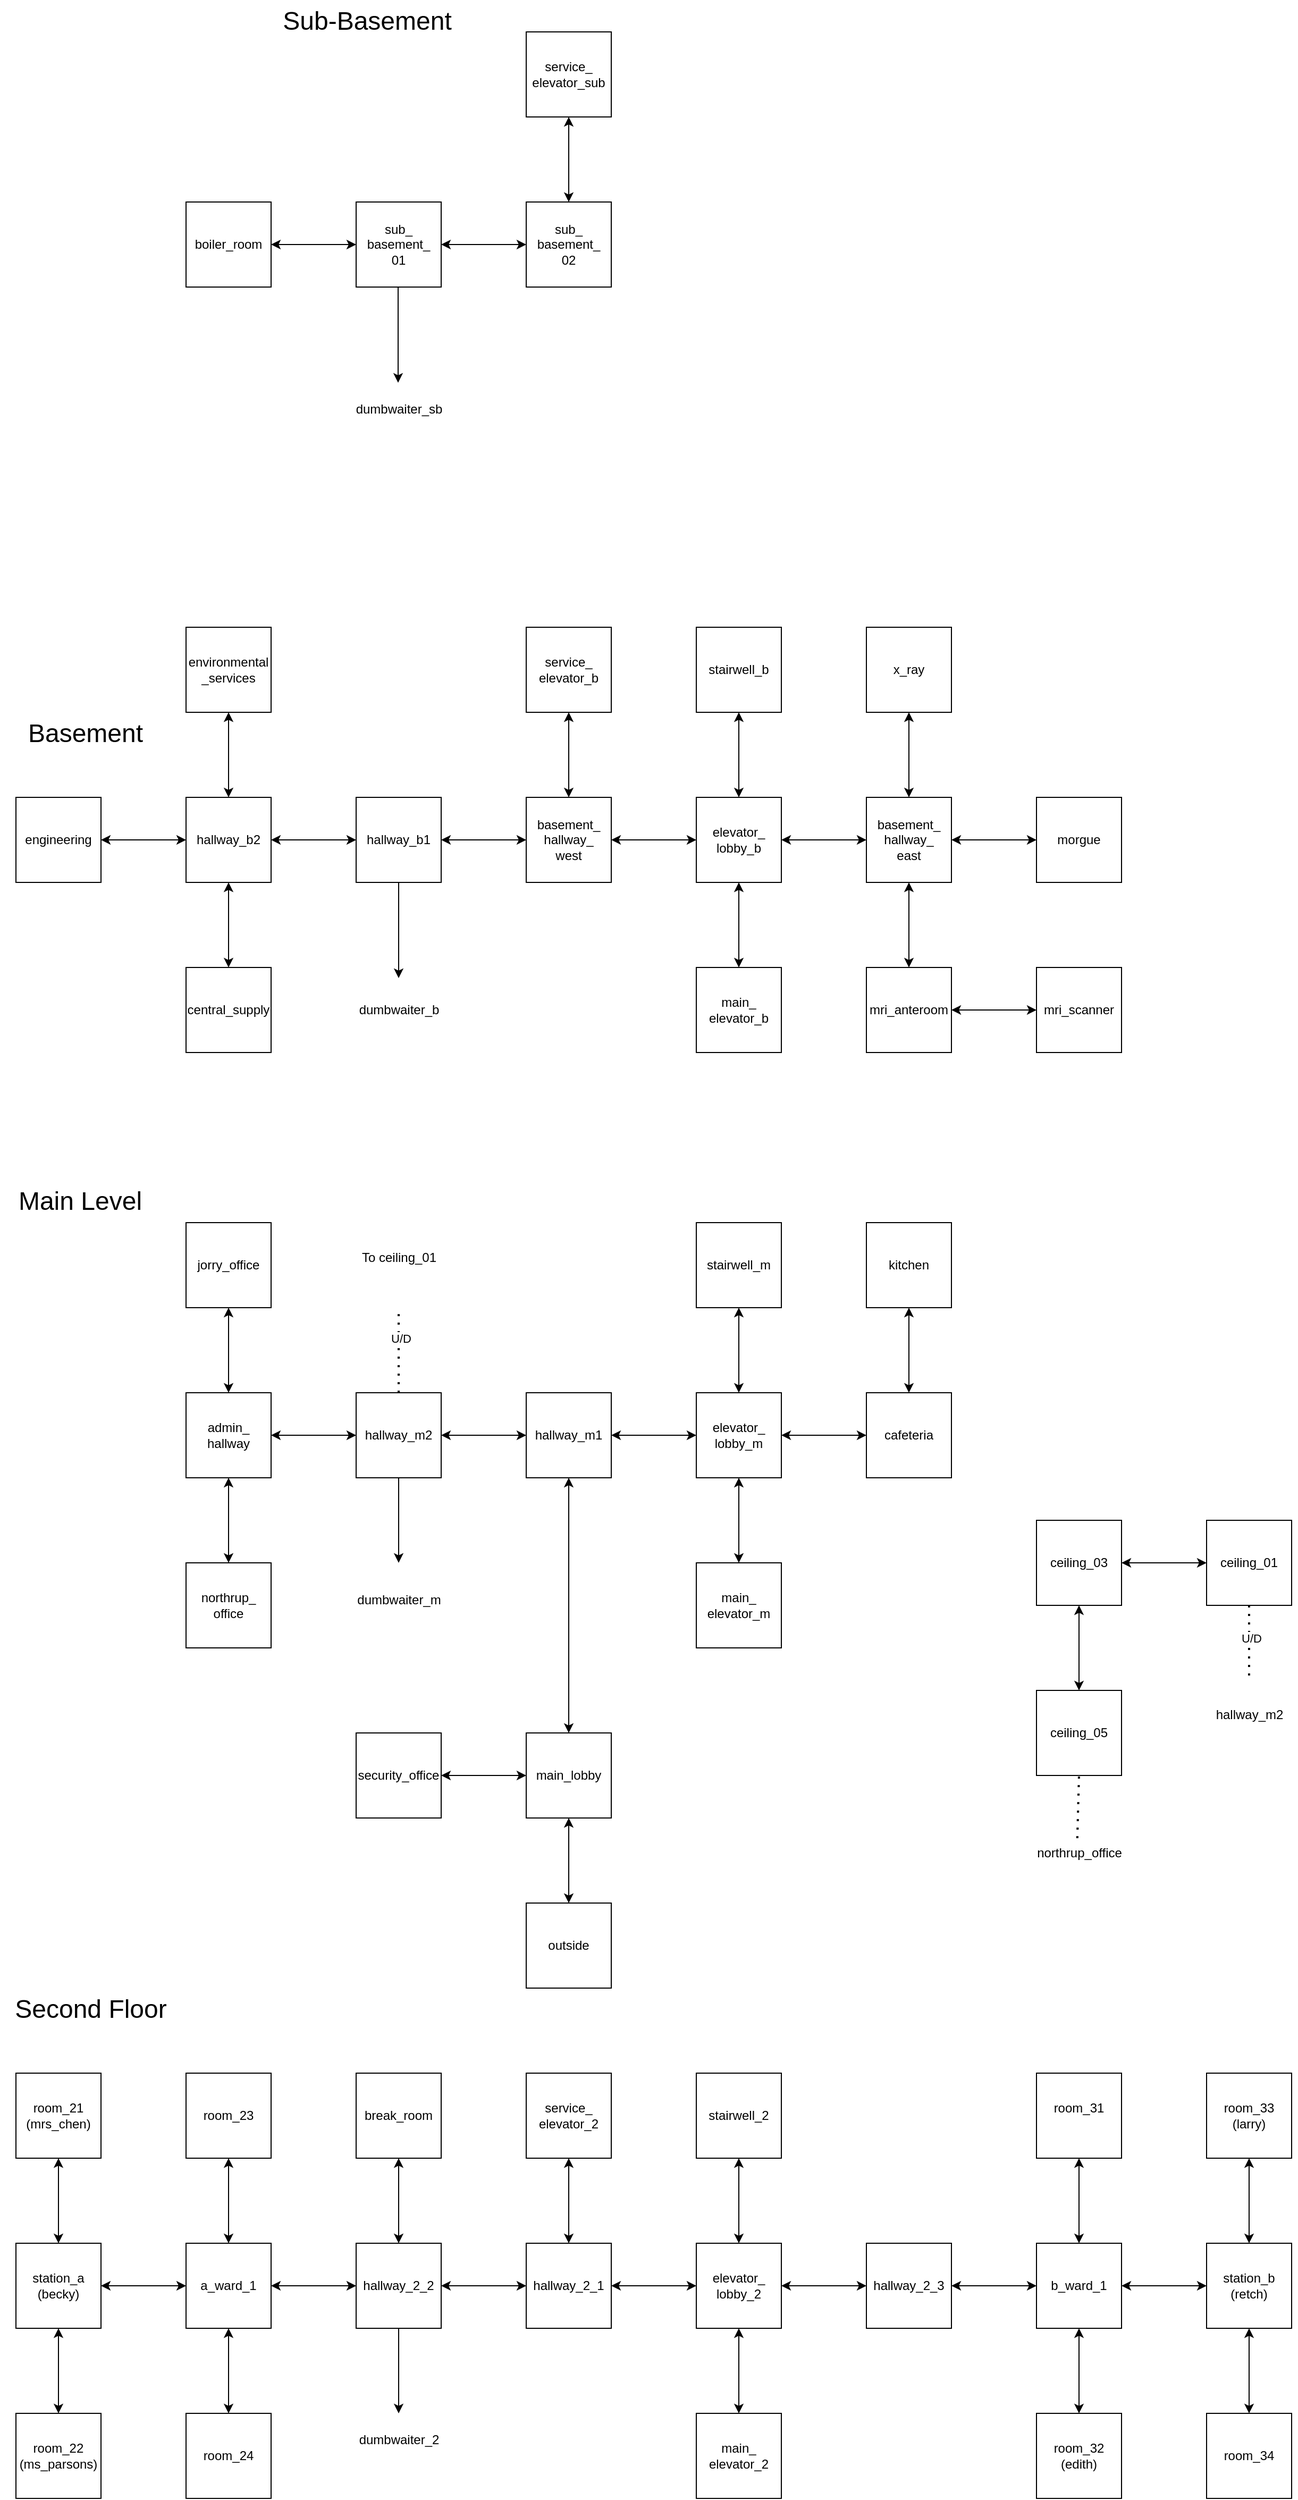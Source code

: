 <mxfile version="24.7.17">
  <diagram name="Page-1" id="ifslNYAoz_acobLtJExe">
    <mxGraphModel dx="3533" dy="3501" grid="1" gridSize="10" guides="1" tooltips="1" connect="1" arrows="1" fold="1" page="1" pageScale="1" pageWidth="1920" pageHeight="1200" math="0" shadow="0">
      <root>
        <mxCell id="0" />
        <mxCell id="1" parent="0" />
        <mxCell id="qfG-5sboeh_dWvt4FY1i-1" value="main_lobby" style="whiteSpace=wrap;html=1;aspect=fixed;" parent="1" vertex="1">
          <mxGeometry x="400" y="320" width="80" height="80" as="geometry" />
        </mxCell>
        <mxCell id="qfG-5sboeh_dWvt4FY1i-2" value="main_&lt;div&gt;elevator_m&lt;/div&gt;" style="whiteSpace=wrap;html=1;aspect=fixed;" parent="1" vertex="1">
          <mxGeometry x="560" y="160" width="80" height="80" as="geometry" />
        </mxCell>
        <mxCell id="qfG-5sboeh_dWvt4FY1i-8" value="security_office" style="whiteSpace=wrap;html=1;aspect=fixed;" parent="1" vertex="1">
          <mxGeometry x="240" y="320" width="80" height="80" as="geometry" />
        </mxCell>
        <mxCell id="qfG-5sboeh_dWvt4FY1i-12" value="elevator_&lt;div&gt;lobby_m&lt;/div&gt;" style="whiteSpace=wrap;html=1;aspect=fixed;" parent="1" vertex="1">
          <mxGeometry x="560" width="80" height="80" as="geometry" />
        </mxCell>
        <mxCell id="qfG-5sboeh_dWvt4FY1i-13" value="" style="endArrow=classic;startArrow=classic;html=1;rounded=0;exitX=0.5;exitY=0;exitDx=0;exitDy=0;entryX=0.5;entryY=1;entryDx=0;entryDy=0;" parent="1" source="qfG-5sboeh_dWvt4FY1i-2" target="qfG-5sboeh_dWvt4FY1i-12" edge="1">
          <mxGeometry width="50" height="50" relative="1" as="geometry">
            <mxPoint x="710" y="130" as="sourcePoint" />
            <mxPoint x="760" y="80" as="targetPoint" />
          </mxGeometry>
        </mxCell>
        <mxCell id="qfG-5sboeh_dWvt4FY1i-14" value="" style="endArrow=classic;startArrow=classic;html=1;rounded=0;entryX=0;entryY=0.5;entryDx=0;entryDy=0;exitX=1;exitY=0.5;exitDx=0;exitDy=0;" parent="1" target="qfG-5sboeh_dWvt4FY1i-12" edge="1">
          <mxGeometry width="50" height="50" relative="1" as="geometry">
            <mxPoint x="480" y="40" as="sourcePoint" />
            <mxPoint x="530" y="100" as="targetPoint" />
          </mxGeometry>
        </mxCell>
        <mxCell id="qfG-5sboeh_dWvt4FY1i-15" value="hallway_m1" style="whiteSpace=wrap;html=1;aspect=fixed;" parent="1" vertex="1">
          <mxGeometry x="400" width="80" height="80" as="geometry" />
        </mxCell>
        <mxCell id="qfG-5sboeh_dWvt4FY1i-16" value="admin_&lt;div&gt;hallway&lt;/div&gt;" style="whiteSpace=wrap;html=1;aspect=fixed;" parent="1" vertex="1">
          <mxGeometry x="80" width="80" height="80" as="geometry" />
        </mxCell>
        <mxCell id="qfG-5sboeh_dWvt4FY1i-17" value="cafeteria" style="whiteSpace=wrap;html=1;aspect=fixed;" parent="1" vertex="1">
          <mxGeometry x="720" width="80" height="80" as="geometry" />
        </mxCell>
        <mxCell id="qfG-5sboeh_dWvt4FY1i-18" value="kitchen" style="whiteSpace=wrap;html=1;aspect=fixed;" parent="1" vertex="1">
          <mxGeometry x="720" y="-160" width="80" height="80" as="geometry" />
        </mxCell>
        <mxCell id="qfG-5sboeh_dWvt4FY1i-21" value="" style="endArrow=classic;startArrow=classic;html=1;rounded=0;exitX=1;exitY=0.5;exitDx=0;exitDy=0;entryX=0;entryY=0.5;entryDx=0;entryDy=0;" parent="1" source="qfG-5sboeh_dWvt4FY1i-12" target="qfG-5sboeh_dWvt4FY1i-17" edge="1">
          <mxGeometry width="50" height="50" relative="1" as="geometry">
            <mxPoint x="670" y="-40" as="sourcePoint" />
            <mxPoint x="720" y="-90" as="targetPoint" />
          </mxGeometry>
        </mxCell>
        <mxCell id="qfG-5sboeh_dWvt4FY1i-24" value="northrup_&lt;div&gt;office&lt;/div&gt;" style="whiteSpace=wrap;html=1;aspect=fixed;" parent="1" vertex="1">
          <mxGeometry x="80" y="160" width="80" height="80" as="geometry" />
        </mxCell>
        <mxCell id="qfG-5sboeh_dWvt4FY1i-27" value="jorry_office" style="whiteSpace=wrap;html=1;aspect=fixed;" parent="1" vertex="1">
          <mxGeometry x="80" y="-160" width="80" height="80" as="geometry" />
        </mxCell>
        <mxCell id="qfG-5sboeh_dWvt4FY1i-28" value="" style="endArrow=classic;startArrow=classic;html=1;rounded=0;entryX=0.5;entryY=1;entryDx=0;entryDy=0;exitX=0.5;exitY=0;exitDx=0;exitDy=0;" parent="1" source="qfG-5sboeh_dWvt4FY1i-16" target="qfG-5sboeh_dWvt4FY1i-27" edge="1">
          <mxGeometry width="50" height="50" relative="1" as="geometry">
            <mxPoint x="30" as="sourcePoint" />
            <mxPoint x="80" y="-50" as="targetPoint" />
          </mxGeometry>
        </mxCell>
        <mxCell id="qfG-5sboeh_dWvt4FY1i-29" value="stairwell_m" style="whiteSpace=wrap;html=1;aspect=fixed;" parent="1" vertex="1">
          <mxGeometry x="560" y="-160" width="80" height="80" as="geometry" />
        </mxCell>
        <mxCell id="qfG-5sboeh_dWvt4FY1i-30" value="" style="endArrow=classic;startArrow=classic;html=1;rounded=0;exitX=0.5;exitY=0;exitDx=0;exitDy=0;entryX=0.5;entryY=1;entryDx=0;entryDy=0;" parent="1" source="qfG-5sboeh_dWvt4FY1i-12" target="qfG-5sboeh_dWvt4FY1i-29" edge="1">
          <mxGeometry width="50" height="50" relative="1" as="geometry">
            <mxPoint x="650" y="-40" as="sourcePoint" />
            <mxPoint x="700" y="-90" as="targetPoint" />
          </mxGeometry>
        </mxCell>
        <mxCell id="qfG-5sboeh_dWvt4FY1i-31" value="&lt;font style=&quot;font-size: 24px;&quot;&gt;Main Level&lt;/font&gt;" style="text;html=1;align=center;verticalAlign=middle;resizable=0;points=[];autosize=1;strokeColor=none;fillColor=none;" parent="1" vertex="1">
          <mxGeometry x="-90" y="-200" width="140" height="40" as="geometry" />
        </mxCell>
        <mxCell id="tPwMybB11Bxk-xAltd_m-1" value="main_&lt;div&gt;elevator_b&lt;/div&gt;" style="whiteSpace=wrap;html=1;aspect=fixed;" parent="1" vertex="1">
          <mxGeometry x="560" y="-400" width="80" height="80" as="geometry" />
        </mxCell>
        <mxCell id="tPwMybB11Bxk-xAltd_m-2" value="elevator_&lt;div&gt;lobby_b&lt;/div&gt;" style="whiteSpace=wrap;html=1;aspect=fixed;" parent="1" vertex="1">
          <mxGeometry x="560" y="-560" width="80" height="80" as="geometry" />
        </mxCell>
        <mxCell id="tPwMybB11Bxk-xAltd_m-3" value="" style="endArrow=classic;startArrow=classic;html=1;rounded=0;exitX=0.5;exitY=0;exitDx=0;exitDy=0;entryX=0.5;entryY=1;entryDx=0;entryDy=0;" parent="1" source="tPwMybB11Bxk-xAltd_m-1" target="tPwMybB11Bxk-xAltd_m-2" edge="1">
          <mxGeometry width="50" height="50" relative="1" as="geometry">
            <mxPoint x="720" y="-390" as="sourcePoint" />
            <mxPoint x="770" y="-440" as="targetPoint" />
          </mxGeometry>
        </mxCell>
        <mxCell id="tPwMybB11Bxk-xAltd_m-4" value="basement_&lt;div&gt;hallway_&lt;/div&gt;&lt;div&gt;east&lt;/div&gt;" style="whiteSpace=wrap;html=1;aspect=fixed;" parent="1" vertex="1">
          <mxGeometry x="720" y="-560" width="80" height="80" as="geometry" />
        </mxCell>
        <mxCell id="tPwMybB11Bxk-xAltd_m-5" value="basement_&lt;div&gt;hallway_&lt;/div&gt;&lt;div&gt;west&lt;/div&gt;" style="whiteSpace=wrap;html=1;aspect=fixed;" parent="1" vertex="1">
          <mxGeometry x="400" y="-560" width="80" height="80" as="geometry" />
        </mxCell>
        <mxCell id="tPwMybB11Bxk-xAltd_m-6" value="service_&lt;div&gt;elevator_b&lt;/div&gt;" style="whiteSpace=wrap;html=1;aspect=fixed;" parent="1" vertex="1">
          <mxGeometry x="400" y="-720" width="80" height="80" as="geometry" />
        </mxCell>
        <mxCell id="tPwMybB11Bxk-xAltd_m-7" value="" style="endArrow=classic;startArrow=classic;html=1;rounded=0;exitX=1;exitY=0.5;exitDx=0;exitDy=0;entryX=0;entryY=0.5;entryDx=0;entryDy=0;" parent="1" source="tPwMybB11Bxk-xAltd_m-2" target="tPwMybB11Bxk-xAltd_m-4" edge="1">
          <mxGeometry width="50" height="50" relative="1" as="geometry">
            <mxPoint x="720" y="-590" as="sourcePoint" />
            <mxPoint x="770" y="-640" as="targetPoint" />
          </mxGeometry>
        </mxCell>
        <mxCell id="tPwMybB11Bxk-xAltd_m-8" value="" style="endArrow=classic;startArrow=classic;html=1;rounded=0;entryX=0;entryY=0.5;entryDx=0;entryDy=0;exitX=1;exitY=0.5;exitDx=0;exitDy=0;" parent="1" source="tPwMybB11Bxk-xAltd_m-5" target="tPwMybB11Bxk-xAltd_m-2" edge="1">
          <mxGeometry width="50" height="50" relative="1" as="geometry">
            <mxPoint x="470" y="-410" as="sourcePoint" />
            <mxPoint x="520" y="-460" as="targetPoint" />
          </mxGeometry>
        </mxCell>
        <mxCell id="tPwMybB11Bxk-xAltd_m-9" value="" style="endArrow=classic;startArrow=classic;html=1;rounded=0;entryX=0.5;entryY=1;entryDx=0;entryDy=0;exitX=0.5;exitY=0;exitDx=0;exitDy=0;" parent="1" source="tPwMybB11Bxk-xAltd_m-5" target="tPwMybB11Bxk-xAltd_m-6" edge="1">
          <mxGeometry width="50" height="50" relative="1" as="geometry">
            <mxPoint x="350" y="-550" as="sourcePoint" />
            <mxPoint x="400" y="-600" as="targetPoint" />
          </mxGeometry>
        </mxCell>
        <mxCell id="tPwMybB11Bxk-xAltd_m-12" value="hallway_b2" style="whiteSpace=wrap;html=1;aspect=fixed;" parent="1" vertex="1">
          <mxGeometry x="80" y="-560" width="80" height="80" as="geometry" />
        </mxCell>
        <mxCell id="tPwMybB11Bxk-xAltd_m-15" value="engineering" style="whiteSpace=wrap;html=1;aspect=fixed;" parent="1" vertex="1">
          <mxGeometry x="-80" y="-560" width="80" height="80" as="geometry" />
        </mxCell>
        <mxCell id="tPwMybB11Bxk-xAltd_m-17" value="stairwell_b" style="whiteSpace=wrap;html=1;aspect=fixed;" parent="1" vertex="1">
          <mxGeometry x="560" y="-720" width="80" height="80" as="geometry" />
        </mxCell>
        <mxCell id="tPwMybB11Bxk-xAltd_m-18" value="" style="endArrow=classic;startArrow=classic;html=1;rounded=0;exitX=0.5;exitY=0;exitDx=0;exitDy=0;entryX=0.5;entryY=1;entryDx=0;entryDy=0;" parent="1" source="tPwMybB11Bxk-xAltd_m-2" target="tPwMybB11Bxk-xAltd_m-17" edge="1">
          <mxGeometry width="50" height="50" relative="1" as="geometry">
            <mxPoint x="680" y="-590" as="sourcePoint" />
            <mxPoint x="730" y="-640" as="targetPoint" />
          </mxGeometry>
        </mxCell>
        <mxCell id="tPwMybB11Bxk-xAltd_m-19" value="hallway_m2" style="whiteSpace=wrap;html=1;aspect=fixed;" parent="1" vertex="1">
          <mxGeometry x="240" width="80" height="80" as="geometry" />
        </mxCell>
        <mxCell id="tPwMybB11Bxk-xAltd_m-20" value="" style="endArrow=classic;startArrow=classic;html=1;rounded=0;exitX=1;exitY=0.5;exitDx=0;exitDy=0;entryX=0;entryY=0.5;entryDx=0;entryDy=0;" parent="1" source="qfG-5sboeh_dWvt4FY1i-16" target="tPwMybB11Bxk-xAltd_m-19" edge="1">
          <mxGeometry width="50" height="50" relative="1" as="geometry">
            <mxPoint x="220" y="-110" as="sourcePoint" />
            <mxPoint x="270" y="-160" as="targetPoint" />
          </mxGeometry>
        </mxCell>
        <mxCell id="tPwMybB11Bxk-xAltd_m-21" value="" style="endArrow=classic;startArrow=classic;html=1;rounded=0;exitX=1;exitY=0.5;exitDx=0;exitDy=0;entryX=0;entryY=0.5;entryDx=0;entryDy=0;" parent="1" source="tPwMybB11Bxk-xAltd_m-19" target="qfG-5sboeh_dWvt4FY1i-15" edge="1">
          <mxGeometry width="50" height="50" relative="1" as="geometry">
            <mxPoint x="330" y="-230" as="sourcePoint" />
            <mxPoint x="380" y="-280" as="targetPoint" />
          </mxGeometry>
        </mxCell>
        <mxCell id="tPwMybB11Bxk-xAltd_m-23" value="hallway_b1" style="whiteSpace=wrap;html=1;aspect=fixed;" parent="1" vertex="1">
          <mxGeometry x="240" y="-560" width="80" height="80" as="geometry" />
        </mxCell>
        <mxCell id="tPwMybB11Bxk-xAltd_m-24" value="" style="endArrow=classic;startArrow=classic;html=1;rounded=0;entryX=0;entryY=0.5;entryDx=0;entryDy=0;exitX=1;exitY=0.5;exitDx=0;exitDy=0;" parent="1" source="tPwMybB11Bxk-xAltd_m-23" target="tPwMybB11Bxk-xAltd_m-5" edge="1">
          <mxGeometry width="50" height="50" relative="1" as="geometry">
            <mxPoint x="320" y="-380" as="sourcePoint" />
            <mxPoint x="370" y="-430" as="targetPoint" />
          </mxGeometry>
        </mxCell>
        <mxCell id="tPwMybB11Bxk-xAltd_m-25" value="" style="endArrow=classic;startArrow=classic;html=1;rounded=0;exitX=1;exitY=0.5;exitDx=0;exitDy=0;entryX=0;entryY=0.5;entryDx=0;entryDy=0;" parent="1" source="tPwMybB11Bxk-xAltd_m-12" target="tPwMybB11Bxk-xAltd_m-23" edge="1">
          <mxGeometry width="50" height="50" relative="1" as="geometry">
            <mxPoint x="210" y="-600" as="sourcePoint" />
            <mxPoint x="260" y="-650" as="targetPoint" />
          </mxGeometry>
        </mxCell>
        <mxCell id="tPwMybB11Bxk-xAltd_m-27" value="dumbwaiter_m" style="text;html=1;align=center;verticalAlign=middle;resizable=0;points=[];autosize=1;strokeColor=none;fillColor=none;" parent="1" vertex="1">
          <mxGeometry x="225" y="180" width="110" height="30" as="geometry" />
        </mxCell>
        <mxCell id="tPwMybB11Bxk-xAltd_m-29" value="dumbwaiter_b" style="text;html=1;align=center;verticalAlign=middle;resizable=0;points=[];autosize=1;strokeColor=none;fillColor=none;" parent="1" vertex="1">
          <mxGeometry x="225" y="-375" width="110" height="30" as="geometry" />
        </mxCell>
        <mxCell id="tPwMybB11Bxk-xAltd_m-30" value="morgue" style="whiteSpace=wrap;html=1;aspect=fixed;" parent="1" vertex="1">
          <mxGeometry x="880" y="-560" width="80" height="80" as="geometry" />
        </mxCell>
        <mxCell id="tPwMybB11Bxk-xAltd_m-31" value="" style="endArrow=classic;startArrow=classic;html=1;rounded=0;exitX=1;exitY=0.5;exitDx=0;exitDy=0;entryX=0;entryY=0.5;entryDx=0;entryDy=0;" parent="1" source="tPwMybB11Bxk-xAltd_m-4" target="tPwMybB11Bxk-xAltd_m-30" edge="1">
          <mxGeometry width="50" height="50" relative="1" as="geometry">
            <mxPoint x="890" y="-660" as="sourcePoint" />
            <mxPoint x="870" y="-520" as="targetPoint" />
          </mxGeometry>
        </mxCell>
        <mxCell id="tPwMybB11Bxk-xAltd_m-32" value="&lt;font style=&quot;font-size: 24px;&quot;&gt;Basement&lt;/font&gt;" style="text;html=1;align=center;verticalAlign=middle;resizable=0;points=[];autosize=1;strokeColor=none;fillColor=none;" parent="1" vertex="1">
          <mxGeometry x="-80" y="-640" width="130" height="40" as="geometry" />
        </mxCell>
        <mxCell id="tPwMybB11Bxk-xAltd_m-33" value="main_&lt;div&gt;elevator_2&lt;/div&gt;" style="whiteSpace=wrap;html=1;aspect=fixed;" parent="1" vertex="1">
          <mxGeometry x="560" y="960" width="80" height="80" as="geometry" />
        </mxCell>
        <mxCell id="tPwMybB11Bxk-xAltd_m-34" value="elevator_&lt;div&gt;lobby_2&lt;/div&gt;" style="whiteSpace=wrap;html=1;aspect=fixed;" parent="1" vertex="1">
          <mxGeometry x="560" y="800" width="80" height="80" as="geometry" />
        </mxCell>
        <mxCell id="tPwMybB11Bxk-xAltd_m-35" value="" style="endArrow=classic;startArrow=classic;html=1;rounded=0;exitX=0.5;exitY=0;exitDx=0;exitDy=0;entryX=0.5;entryY=1;entryDx=0;entryDy=0;" parent="1" source="tPwMybB11Bxk-xAltd_m-33" target="tPwMybB11Bxk-xAltd_m-34" edge="1">
          <mxGeometry width="50" height="50" relative="1" as="geometry">
            <mxPoint x="720" y="970" as="sourcePoint" />
            <mxPoint x="770" y="920" as="targetPoint" />
          </mxGeometry>
        </mxCell>
        <mxCell id="tPwMybB11Bxk-xAltd_m-36" value="stairwell_2" style="whiteSpace=wrap;html=1;aspect=fixed;" parent="1" vertex="1">
          <mxGeometry x="560" y="640" width="80" height="80" as="geometry" />
        </mxCell>
        <mxCell id="tPwMybB11Bxk-xAltd_m-37" value="" style="endArrow=classic;startArrow=classic;html=1;rounded=0;exitX=0.5;exitY=0;exitDx=0;exitDy=0;entryX=0.5;entryY=1;entryDx=0;entryDy=0;" parent="1" source="tPwMybB11Bxk-xAltd_m-34" target="tPwMybB11Bxk-xAltd_m-36" edge="1">
          <mxGeometry width="50" height="50" relative="1" as="geometry">
            <mxPoint x="680" y="770" as="sourcePoint" />
            <mxPoint x="730" y="720" as="targetPoint" />
          </mxGeometry>
        </mxCell>
        <mxCell id="tPwMybB11Bxk-xAltd_m-38" value="hallway_2_1" style="whiteSpace=wrap;html=1;aspect=fixed;" parent="1" vertex="1">
          <mxGeometry x="400" y="800" width="80" height="80" as="geometry" />
        </mxCell>
        <mxCell id="tPwMybB11Bxk-xAltd_m-39" value="service_&lt;div&gt;elevator_2&lt;/div&gt;" style="whiteSpace=wrap;html=1;aspect=fixed;" parent="1" vertex="1">
          <mxGeometry x="400" y="640" width="80" height="80" as="geometry" />
        </mxCell>
        <mxCell id="tPwMybB11Bxk-xAltd_m-40" value="" style="endArrow=classic;startArrow=classic;html=1;rounded=0;entryX=0;entryY=0.5;entryDx=0;entryDy=0;exitX=1;exitY=0.5;exitDx=0;exitDy=0;" parent="1" source="tPwMybB11Bxk-xAltd_m-38" target="tPwMybB11Bxk-xAltd_m-34" edge="1">
          <mxGeometry width="50" height="50" relative="1" as="geometry">
            <mxPoint x="450" y="970" as="sourcePoint" />
            <mxPoint x="500" y="920" as="targetPoint" />
          </mxGeometry>
        </mxCell>
        <mxCell id="tPwMybB11Bxk-xAltd_m-41" value="" style="endArrow=classic;startArrow=classic;html=1;rounded=0;entryX=0.5;entryY=1;entryDx=0;entryDy=0;exitX=0.5;exitY=0;exitDx=0;exitDy=0;" parent="1" source="tPwMybB11Bxk-xAltd_m-38" target="tPwMybB11Bxk-xAltd_m-39" edge="1">
          <mxGeometry width="50" height="50" relative="1" as="geometry">
            <mxPoint x="310" y="830" as="sourcePoint" />
            <mxPoint x="360" y="780" as="targetPoint" />
          </mxGeometry>
        </mxCell>
        <mxCell id="tPwMybB11Bxk-xAltd_m-42" value="hallway_2_2" style="whiteSpace=wrap;html=1;aspect=fixed;" parent="1" vertex="1">
          <mxGeometry x="240" y="800" width="80" height="80" as="geometry" />
        </mxCell>
        <mxCell id="tPwMybB11Bxk-xAltd_m-43" value="" style="endArrow=classic;startArrow=classic;html=1;rounded=0;exitX=1;exitY=0.5;exitDx=0;exitDy=0;entryX=0;entryY=0.5;entryDx=0;entryDy=0;" parent="1" source="tPwMybB11Bxk-xAltd_m-42" target="tPwMybB11Bxk-xAltd_m-38" edge="1">
          <mxGeometry width="50" height="50" relative="1" as="geometry">
            <mxPoint x="290" y="690" as="sourcePoint" />
            <mxPoint x="340" y="640" as="targetPoint" />
          </mxGeometry>
        </mxCell>
        <mxCell id="tPwMybB11Bxk-xAltd_m-44" value="dumbwaiter_2" style="text;html=1;align=center;verticalAlign=middle;resizable=0;points=[];autosize=1;strokeColor=none;fillColor=none;" parent="1" vertex="1">
          <mxGeometry x="225" y="970" width="110" height="30" as="geometry" />
        </mxCell>
        <mxCell id="tPwMybB11Bxk-xAltd_m-47" value="&lt;font style=&quot;font-size: 24px;&quot;&gt;Second Floor&lt;/font&gt;" style="text;html=1;align=center;verticalAlign=middle;resizable=0;points=[];autosize=1;strokeColor=none;fillColor=none;" parent="1" vertex="1">
          <mxGeometry x="-95" y="560" width="170" height="40" as="geometry" />
        </mxCell>
        <mxCell id="asU1JeA8CYxMuC0H8y0G-1" value="" style="endArrow=classic;html=1;rounded=0;exitX=0.5;exitY=1;exitDx=0;exitDy=0;" parent="1" source="tPwMybB11Bxk-xAltd_m-23" edge="1">
          <mxGeometry width="50" height="50" relative="1" as="geometry">
            <mxPoint x="300" y="-400" as="sourcePoint" />
            <mxPoint x="280" y="-390" as="targetPoint" />
          </mxGeometry>
        </mxCell>
        <mxCell id="asU1JeA8CYxMuC0H8y0G-2" value="" style="endArrow=classic;html=1;rounded=0;exitX=0.5;exitY=1;exitDx=0;exitDy=0;" parent="1" source="tPwMybB11Bxk-xAltd_m-19" edge="1">
          <mxGeometry width="50" height="50" relative="1" as="geometry">
            <mxPoint x="290" y="140" as="sourcePoint" />
            <mxPoint x="280" y="160" as="targetPoint" />
          </mxGeometry>
        </mxCell>
        <mxCell id="asU1JeA8CYxMuC0H8y0G-3" value="" style="endArrow=classic;html=1;rounded=0;exitX=0.5;exitY=1;exitDx=0;exitDy=0;" parent="1" source="tPwMybB11Bxk-xAltd_m-42" edge="1">
          <mxGeometry width="50" height="50" relative="1" as="geometry">
            <mxPoint x="330" y="950" as="sourcePoint" />
            <mxPoint x="280" y="960" as="targetPoint" />
          </mxGeometry>
        </mxCell>
        <mxCell id="asU1JeA8CYxMuC0H8y0G-6" value="sub_&lt;div&gt;basement_&lt;/div&gt;&lt;div&gt;01&lt;/div&gt;" style="whiteSpace=wrap;html=1;aspect=fixed;" parent="1" vertex="1">
          <mxGeometry x="240" y="-1120" width="80" height="80" as="geometry" />
        </mxCell>
        <mxCell id="asU1JeA8CYxMuC0H8y0G-11" value="central_supply" style="whiteSpace=wrap;html=1;aspect=fixed;" parent="1" vertex="1">
          <mxGeometry x="80" y="-400" width="80" height="80" as="geometry" />
        </mxCell>
        <mxCell id="asU1JeA8CYxMuC0H8y0G-12" value="sub_&lt;div&gt;basement_&lt;/div&gt;&lt;div&gt;02&lt;/div&gt;" style="whiteSpace=wrap;html=1;aspect=fixed;" parent="1" vertex="1">
          <mxGeometry x="400" y="-1120" width="80" height="80" as="geometry" />
        </mxCell>
        <mxCell id="asU1JeA8CYxMuC0H8y0G-14" value="service_&lt;div&gt;elevator_sub&lt;/div&gt;" style="whiteSpace=wrap;html=1;aspect=fixed;" parent="1" vertex="1">
          <mxGeometry x="400" y="-1280" width="80" height="80" as="geometry" />
        </mxCell>
        <mxCell id="asU1JeA8CYxMuC0H8y0G-15" value="" style="endArrow=classic;startArrow=classic;html=1;rounded=0;exitX=0.5;exitY=0;exitDx=0;exitDy=0;entryX=0.5;entryY=1;entryDx=0;entryDy=0;" parent="1" source="asU1JeA8CYxMuC0H8y0G-12" target="asU1JeA8CYxMuC0H8y0G-14" edge="1">
          <mxGeometry width="50" height="50" relative="1" as="geometry">
            <mxPoint x="490" y="-1140" as="sourcePoint" />
            <mxPoint x="540" y="-1190" as="targetPoint" />
          </mxGeometry>
        </mxCell>
        <mxCell id="asU1JeA8CYxMuC0H8y0G-20" value="&lt;font style=&quot;font-size: 24px;&quot;&gt;Sub-Basement&lt;/font&gt;" style="text;html=1;align=center;verticalAlign=middle;resizable=0;points=[];autosize=1;strokeColor=none;fillColor=none;" parent="1" vertex="1">
          <mxGeometry x="160" y="-1310" width="180" height="40" as="geometry" />
        </mxCell>
        <mxCell id="mr-Dp4IAB0k9WiGIZRGf-1" value="" style="endArrow=classic;startArrow=classic;html=1;rounded=0;exitX=1;exitY=0.5;exitDx=0;exitDy=0;entryX=0;entryY=0.5;entryDx=0;entryDy=0;" parent="1" source="tPwMybB11Bxk-xAltd_m-15" target="tPwMybB11Bxk-xAltd_m-12" edge="1">
          <mxGeometry width="50" height="50" relative="1" as="geometry">
            <mxPoint x="130" y="-670" as="sourcePoint" />
            <mxPoint x="180" y="-720" as="targetPoint" />
          </mxGeometry>
        </mxCell>
        <mxCell id="oefkJ1ysLZ4ZXrgewn-d-1" value="environmental&lt;div&gt;_services&lt;/div&gt;" style="whiteSpace=wrap;html=1;aspect=fixed;" parent="1" vertex="1">
          <mxGeometry x="80" y="-720" width="80" height="80" as="geometry" />
        </mxCell>
        <mxCell id="oefkJ1ysLZ4ZXrgewn-d-2" value="" style="endArrow=classic;startArrow=classic;html=1;rounded=0;exitX=0.5;exitY=0;exitDx=0;exitDy=0;entryX=0.5;entryY=1;entryDx=0;entryDy=0;" parent="1" source="tPwMybB11Bxk-xAltd_m-12" target="oefkJ1ysLZ4ZXrgewn-d-1" edge="1">
          <mxGeometry width="50" height="50" relative="1" as="geometry">
            <mxPoint x="210" y="-590" as="sourcePoint" />
            <mxPoint x="260" y="-640" as="targetPoint" />
          </mxGeometry>
        </mxCell>
        <mxCell id="Ro30wuysqxpOcJ6ZnLPi-1" value="hallway_2_3" style="whiteSpace=wrap;html=1;aspect=fixed;" parent="1" vertex="1">
          <mxGeometry x="720" y="800" width="80" height="80" as="geometry" />
        </mxCell>
        <mxCell id="Ro30wuysqxpOcJ6ZnLPi-2" value="" style="endArrow=classic;startArrow=classic;html=1;rounded=0;exitX=1;exitY=0.5;exitDx=0;exitDy=0;entryX=0;entryY=0.5;entryDx=0;entryDy=0;" parent="1" source="tPwMybB11Bxk-xAltd_m-34" target="Ro30wuysqxpOcJ6ZnLPi-1" edge="1">
          <mxGeometry width="50" height="50" relative="1" as="geometry">
            <mxPoint x="700" y="740" as="sourcePoint" />
            <mxPoint x="750" y="690" as="targetPoint" />
          </mxGeometry>
        </mxCell>
        <mxCell id="Ro30wuysqxpOcJ6ZnLPi-5" value="x_ray" style="whiteSpace=wrap;html=1;aspect=fixed;" parent="1" vertex="1">
          <mxGeometry x="720" y="-720" width="80" height="80" as="geometry" />
        </mxCell>
        <mxCell id="Ro30wuysqxpOcJ6ZnLPi-7" value="mri_anteroom" style="whiteSpace=wrap;html=1;aspect=fixed;" parent="1" vertex="1">
          <mxGeometry x="720" y="-400" width="80" height="80" as="geometry" />
        </mxCell>
        <mxCell id="Ro30wuysqxpOcJ6ZnLPi-8" value="mri_scanner" style="whiteSpace=wrap;html=1;aspect=fixed;" parent="1" vertex="1">
          <mxGeometry x="880" y="-400" width="80" height="80" as="geometry" />
        </mxCell>
        <mxCell id="Wa4HmB7pNGT4p0sFPQ5S-1" value="a_ward_1" style="whiteSpace=wrap;html=1;aspect=fixed;" parent="1" vertex="1">
          <mxGeometry x="80" y="800" width="80" height="80" as="geometry" />
        </mxCell>
        <mxCell id="Wa4HmB7pNGT4p0sFPQ5S-2" value="" style="endArrow=classic;startArrow=classic;html=1;rounded=0;exitX=1;exitY=0.5;exitDx=0;exitDy=0;entryX=0;entryY=0.5;entryDx=0;entryDy=0;" parent="1" source="Wa4HmB7pNGT4p0sFPQ5S-1" target="tPwMybB11Bxk-xAltd_m-42" edge="1">
          <mxGeometry width="50" height="50" relative="1" as="geometry">
            <mxPoint x="210" y="740" as="sourcePoint" />
            <mxPoint x="260" y="690" as="targetPoint" />
          </mxGeometry>
        </mxCell>
        <mxCell id="Wa4HmB7pNGT4p0sFPQ5S-3" value="station_a&lt;div&gt;(becky)&lt;/div&gt;" style="whiteSpace=wrap;html=1;aspect=fixed;" parent="1" vertex="1">
          <mxGeometry x="-80" y="800" width="80" height="80" as="geometry" />
        </mxCell>
        <mxCell id="Wa4HmB7pNGT4p0sFPQ5S-4" value="" style="endArrow=classic;startArrow=classic;html=1;rounded=0;exitX=1;exitY=0.5;exitDx=0;exitDy=0;entryX=0;entryY=0.5;entryDx=0;entryDy=0;" parent="1" source="Wa4HmB7pNGT4p0sFPQ5S-3" target="Wa4HmB7pNGT4p0sFPQ5S-1" edge="1">
          <mxGeometry width="50" height="50" relative="1" as="geometry">
            <mxPoint x="160" y="720" as="sourcePoint" />
            <mxPoint x="210" y="670" as="targetPoint" />
          </mxGeometry>
        </mxCell>
        <mxCell id="InT270h7NLE9BvcGHs4i-1" value="outside" style="whiteSpace=wrap;html=1;aspect=fixed;" parent="1" vertex="1">
          <mxGeometry x="400" y="480" width="80" height="80" as="geometry" />
        </mxCell>
        <mxCell id="InT270h7NLE9BvcGHs4i-2" value="" style="endArrow=classic;startArrow=classic;html=1;rounded=0;exitX=0.5;exitY=0;exitDx=0;exitDy=0;entryX=0.5;entryY=1;entryDx=0;entryDy=0;" parent="1" source="InT270h7NLE9BvcGHs4i-1" target="qfG-5sboeh_dWvt4FY1i-1" edge="1">
          <mxGeometry width="50" height="50" relative="1" as="geometry">
            <mxPoint x="520" y="440" as="sourcePoint" />
            <mxPoint x="570" y="390" as="targetPoint" />
          </mxGeometry>
        </mxCell>
        <mxCell id="l9DeKeTZ9b0HpHlxS__q-1" value="room_21&lt;div&gt;(mrs_chen)&lt;/div&gt;" style="whiteSpace=wrap;html=1;aspect=fixed;" parent="1" vertex="1">
          <mxGeometry x="-80" y="640" width="80" height="80" as="geometry" />
        </mxCell>
        <mxCell id="l9DeKeTZ9b0HpHlxS__q-2" value="room_23" style="whiteSpace=wrap;html=1;aspect=fixed;" parent="1" vertex="1">
          <mxGeometry x="80" y="640" width="80" height="80" as="geometry" />
        </mxCell>
        <mxCell id="l9DeKeTZ9b0HpHlxS__q-4" value="" style="endArrow=classic;startArrow=classic;html=1;rounded=0;exitX=0.5;exitY=0;exitDx=0;exitDy=0;entryX=0.5;entryY=1;entryDx=0;entryDy=0;" parent="1" source="Wa4HmB7pNGT4p0sFPQ5S-3" target="l9DeKeTZ9b0HpHlxS__q-1" edge="1">
          <mxGeometry width="50" height="50" relative="1" as="geometry">
            <mxPoint x="10" y="780" as="sourcePoint" />
            <mxPoint x="60" y="730" as="targetPoint" />
          </mxGeometry>
        </mxCell>
        <mxCell id="l9DeKeTZ9b0HpHlxS__q-5" value="" style="endArrow=classic;startArrow=classic;html=1;rounded=0;exitX=0.5;exitY=0;exitDx=0;exitDy=0;entryX=0.5;entryY=1;entryDx=0;entryDy=0;" parent="1" source="Wa4HmB7pNGT4p0sFPQ5S-1" target="l9DeKeTZ9b0HpHlxS__q-2" edge="1">
          <mxGeometry width="50" height="50" relative="1" as="geometry">
            <mxPoint x="210" y="740" as="sourcePoint" />
            <mxPoint x="260" y="690" as="targetPoint" />
          </mxGeometry>
        </mxCell>
        <mxCell id="l9DeKeTZ9b0HpHlxS__q-6" value="room_22&lt;div&gt;(ms_parsons)&lt;/div&gt;" style="whiteSpace=wrap;html=1;aspect=fixed;" parent="1" vertex="1">
          <mxGeometry x="-80" y="960" width="80" height="80" as="geometry" />
        </mxCell>
        <mxCell id="l9DeKeTZ9b0HpHlxS__q-7" value="room_24" style="whiteSpace=wrap;html=1;aspect=fixed;" parent="1" vertex="1">
          <mxGeometry x="80" y="960" width="80" height="80" as="geometry" />
        </mxCell>
        <mxCell id="l9DeKeTZ9b0HpHlxS__q-8" value="" style="endArrow=classic;startArrow=classic;html=1;rounded=0;entryX=0.5;entryY=1;entryDx=0;entryDy=0;exitX=0.5;exitY=0;exitDx=0;exitDy=0;" parent="1" source="l9DeKeTZ9b0HpHlxS__q-7" target="Wa4HmB7pNGT4p0sFPQ5S-1" edge="1">
          <mxGeometry width="50" height="50" relative="1" as="geometry">
            <mxPoint x="80" y="950" as="sourcePoint" />
            <mxPoint x="130" y="900" as="targetPoint" />
          </mxGeometry>
        </mxCell>
        <mxCell id="l9DeKeTZ9b0HpHlxS__q-9" value="" style="endArrow=classic;startArrow=classic;html=1;rounded=0;exitX=0.5;exitY=0;exitDx=0;exitDy=0;entryX=0.5;entryY=1;entryDx=0;entryDy=0;" parent="1" source="l9DeKeTZ9b0HpHlxS__q-6" target="Wa4HmB7pNGT4p0sFPQ5S-3" edge="1">
          <mxGeometry width="50" height="50" relative="1" as="geometry">
            <mxPoint y="940" as="sourcePoint" />
            <mxPoint x="50" y="890" as="targetPoint" />
          </mxGeometry>
        </mxCell>
        <mxCell id="X3zGMK6VJxMwTFyrHBYT-1" value="b_ward_1" style="whiteSpace=wrap;html=1;aspect=fixed;" parent="1" vertex="1">
          <mxGeometry x="880" y="800" width="80" height="80" as="geometry" />
        </mxCell>
        <mxCell id="X3zGMK6VJxMwTFyrHBYT-2" value="station_b&lt;div&gt;(retch)&lt;/div&gt;" style="whiteSpace=wrap;html=1;aspect=fixed;" parent="1" vertex="1">
          <mxGeometry x="1040" y="800" width="80" height="80" as="geometry" />
        </mxCell>
        <mxCell id="RnkapRIIYIxoiKLD8Jqy-4" value="break_room" style="whiteSpace=wrap;html=1;aspect=fixed;" parent="1" vertex="1">
          <mxGeometry x="240" y="640" width="80" height="80" as="geometry" />
        </mxCell>
        <mxCell id="Se65NE5hqtVho5Owk1Go-1" value="room_31&lt;div&gt;&lt;br&gt;&lt;/div&gt;" style="whiteSpace=wrap;html=1;aspect=fixed;" parent="1" vertex="1">
          <mxGeometry x="880" y="640" width="80" height="80" as="geometry" />
        </mxCell>
        <mxCell id="Se65NE5hqtVho5Owk1Go-2" value="room_32&lt;div&gt;(edith)&lt;/div&gt;" style="whiteSpace=wrap;html=1;aspect=fixed;" parent="1" vertex="1">
          <mxGeometry x="880" y="960" width="80" height="80" as="geometry" />
        </mxCell>
        <mxCell id="Se65NE5hqtVho5Owk1Go-3" value="room_33&lt;div&gt;(larry)&lt;/div&gt;" style="whiteSpace=wrap;html=1;aspect=fixed;" parent="1" vertex="1">
          <mxGeometry x="1040" y="640" width="80" height="80" as="geometry" />
        </mxCell>
        <mxCell id="Se65NE5hqtVho5Owk1Go-4" value="room_34" style="whiteSpace=wrap;html=1;aspect=fixed;" parent="1" vertex="1">
          <mxGeometry x="1040" y="960" width="80" height="80" as="geometry" />
        </mxCell>
        <mxCell id="H6gIyjHhuOFso3kUnR7H-1" value="" style="endArrow=classic;html=1;rounded=0;exitX=0.5;exitY=1;exitDx=0;exitDy=0;" parent="1" edge="1">
          <mxGeometry width="50" height="50" relative="1" as="geometry">
            <mxPoint x="279.5" y="-1040" as="sourcePoint" />
            <mxPoint x="279.5" y="-950" as="targetPoint" />
          </mxGeometry>
        </mxCell>
        <mxCell id="H6gIyjHhuOFso3kUnR7H-2" value="dumbwaiter_sb" style="text;html=1;align=center;verticalAlign=middle;resizable=0;points=[];autosize=1;strokeColor=none;fillColor=none;" parent="1" vertex="1">
          <mxGeometry x="230" y="-940" width="100" height="30" as="geometry" />
        </mxCell>
        <mxCell id="N4_f-uzJbNRW8--8sJQ5-1" value="" style="endArrow=classic;startArrow=classic;html=1;rounded=0;exitX=1;exitY=0.5;exitDx=0;exitDy=0;entryX=0;entryY=0.5;entryDx=0;entryDy=0;" parent="1" source="asU1JeA8CYxMuC0H8y0G-6" target="asU1JeA8CYxMuC0H8y0G-12" edge="1">
          <mxGeometry width="50" height="50" relative="1" as="geometry">
            <mxPoint x="310" y="-1170" as="sourcePoint" />
            <mxPoint x="360" y="-1220" as="targetPoint" />
          </mxGeometry>
        </mxCell>
        <mxCell id="N4_f-uzJbNRW8--8sJQ5-2" value="boiler_room" style="whiteSpace=wrap;html=1;aspect=fixed;" parent="1" vertex="1">
          <mxGeometry x="80" y="-1120" width="80" height="80" as="geometry" />
        </mxCell>
        <mxCell id="N4_f-uzJbNRW8--8sJQ5-3" value="" style="endArrow=classic;startArrow=classic;html=1;rounded=0;entryX=0;entryY=0.5;entryDx=0;entryDy=0;exitX=1;exitY=0.5;exitDx=0;exitDy=0;" parent="1" source="N4_f-uzJbNRW8--8sJQ5-2" target="asU1JeA8CYxMuC0H8y0G-6" edge="1">
          <mxGeometry width="50" height="50" relative="1" as="geometry">
            <mxPoint x="120" y="-950" as="sourcePoint" />
            <mxPoint x="170" y="-1000" as="targetPoint" />
          </mxGeometry>
        </mxCell>
        <mxCell id="Jl3BJ8tSFotL6OoS965q-2" value="" style="endArrow=none;dashed=1;html=1;dashPattern=1 3;strokeWidth=2;rounded=0;exitX=0.5;exitY=0;exitDx=0;exitDy=0;" parent="1" source="tPwMybB11Bxk-xAltd_m-19" edge="1">
          <mxGeometry width="50" height="50" relative="1" as="geometry">
            <mxPoint x="300" y="-90" as="sourcePoint" />
            <mxPoint x="280" y="-80" as="targetPoint" />
          </mxGeometry>
        </mxCell>
        <mxCell id="Jl3BJ8tSFotL6OoS965q-3" value="U/D" style="edgeLabel;html=1;align=center;verticalAlign=middle;resizable=0;points=[];" parent="Jl3BJ8tSFotL6OoS965q-2" vertex="1" connectable="0">
          <mxGeometry x="0.293" y="-2" relative="1" as="geometry">
            <mxPoint as="offset" />
          </mxGeometry>
        </mxCell>
        <mxCell id="Jl3BJ8tSFotL6OoS965q-4" value="To ceiling_01" style="text;html=1;align=center;verticalAlign=middle;resizable=0;points=[];autosize=1;strokeColor=none;fillColor=none;" parent="1" vertex="1">
          <mxGeometry x="235" y="-142" width="90" height="30" as="geometry" />
        </mxCell>
        <mxCell id="Jl3BJ8tSFotL6OoS965q-25" value="ceiling_01" style="whiteSpace=wrap;html=1;aspect=fixed;" parent="1" vertex="1">
          <mxGeometry x="1040" y="120" width="80" height="80" as="geometry" />
        </mxCell>
        <mxCell id="Jl3BJ8tSFotL6OoS965q-27" value="ceiling_03" style="whiteSpace=wrap;html=1;aspect=fixed;" parent="1" vertex="1">
          <mxGeometry x="880" y="120" width="80" height="80" as="geometry" />
        </mxCell>
        <mxCell id="Jl3BJ8tSFotL6OoS965q-29" value="ceiling_05" style="whiteSpace=wrap;html=1;aspect=fixed;" parent="1" vertex="1">
          <mxGeometry x="880" y="280" width="80" height="80" as="geometry" />
        </mxCell>
        <mxCell id="Jl3BJ8tSFotL6OoS965q-34" value="" style="endArrow=none;dashed=1;html=1;dashPattern=1 3;strokeWidth=2;rounded=0;exitX=0.5;exitY=1;exitDx=0;exitDy=0;" parent="1" source="Jl3BJ8tSFotL6OoS965q-25" edge="1">
          <mxGeometry width="50" height="50" relative="1" as="geometry">
            <mxPoint x="1190" y="270" as="sourcePoint" />
            <mxPoint x="1080" y="270" as="targetPoint" />
          </mxGeometry>
        </mxCell>
        <mxCell id="Jl3BJ8tSFotL6OoS965q-35" value="U/D" style="edgeLabel;html=1;align=center;verticalAlign=middle;resizable=0;points=[];" parent="Jl3BJ8tSFotL6OoS965q-34" vertex="1" connectable="0">
          <mxGeometry x="-0.11" y="2" relative="1" as="geometry">
            <mxPoint as="offset" />
          </mxGeometry>
        </mxCell>
        <mxCell id="Jl3BJ8tSFotL6OoS965q-36" value="hallway_m2" style="text;html=1;align=center;verticalAlign=middle;resizable=0;points=[];autosize=1;strokeColor=none;fillColor=none;" parent="1" vertex="1">
          <mxGeometry x="1035" y="288" width="90" height="30" as="geometry" />
        </mxCell>
        <mxCell id="bXn8dek6GAgBmN7YtIxG-1" value="" style="endArrow=classic;startArrow=classic;html=1;rounded=0;entryX=0.5;entryY=1;entryDx=0;entryDy=0;exitX=0.5;exitY=0;exitDx=0;exitDy=0;" parent="1" source="qfG-5sboeh_dWvt4FY1i-17" target="qfG-5sboeh_dWvt4FY1i-18" edge="1">
          <mxGeometry width="50" height="50" relative="1" as="geometry">
            <mxPoint x="620" as="sourcePoint" />
            <mxPoint x="670" y="-50" as="targetPoint" />
          </mxGeometry>
        </mxCell>
        <mxCell id="TogBh1jsZu8j-MQdMGhb-1" value="" style="endArrow=classic;startArrow=classic;html=1;rounded=0;exitX=0.5;exitY=0;exitDx=0;exitDy=0;entryX=0.5;entryY=1;entryDx=0;entryDy=0;" parent="1" source="tPwMybB11Bxk-xAltd_m-4" target="Ro30wuysqxpOcJ6ZnLPi-5" edge="1">
          <mxGeometry width="50" height="50" relative="1" as="geometry">
            <mxPoint x="810" y="-580" as="sourcePoint" />
            <mxPoint x="860" y="-630" as="targetPoint" />
          </mxGeometry>
        </mxCell>
        <mxCell id="TogBh1jsZu8j-MQdMGhb-2" value="" style="endArrow=classic;startArrow=classic;html=1;rounded=0;exitX=1;exitY=0.5;exitDx=0;exitDy=0;entryX=0;entryY=0.5;entryDx=0;entryDy=0;" parent="1" source="Ro30wuysqxpOcJ6ZnLPi-7" target="Ro30wuysqxpOcJ6ZnLPi-8" edge="1">
          <mxGeometry width="50" height="50" relative="1" as="geometry">
            <mxPoint x="800" y="-230" as="sourcePoint" />
            <mxPoint x="850" y="-280" as="targetPoint" />
          </mxGeometry>
        </mxCell>
        <mxCell id="TogBh1jsZu8j-MQdMGhb-3" value="" style="endArrow=classic;startArrow=classic;html=1;rounded=0;entryX=0.5;entryY=1;entryDx=0;entryDy=0;exitX=0.5;exitY=0;exitDx=0;exitDy=0;" parent="1" source="Ro30wuysqxpOcJ6ZnLPi-7" target="tPwMybB11Bxk-xAltd_m-4" edge="1">
          <mxGeometry width="50" height="50" relative="1" as="geometry">
            <mxPoint x="680" y="-400" as="sourcePoint" />
            <mxPoint x="730" y="-450" as="targetPoint" />
          </mxGeometry>
        </mxCell>
        <mxCell id="TogBh1jsZu8j-MQdMGhb-4" value="" style="endArrow=classic;startArrow=classic;html=1;rounded=0;exitX=0.5;exitY=0;exitDx=0;exitDy=0;entryX=0.5;entryY=1;entryDx=0;entryDy=0;" parent="1" source="tPwMybB11Bxk-xAltd_m-42" target="RnkapRIIYIxoiKLD8Jqy-4" edge="1">
          <mxGeometry width="50" height="50" relative="1" as="geometry">
            <mxPoint x="320" y="780" as="sourcePoint" />
            <mxPoint x="370" y="730" as="targetPoint" />
          </mxGeometry>
        </mxCell>
        <mxCell id="TogBh1jsZu8j-MQdMGhb-5" value="" style="endArrow=classic;startArrow=classic;html=1;rounded=0;entryX=0.5;entryY=1;entryDx=0;entryDy=0;exitX=0.5;exitY=0;exitDx=0;exitDy=0;" parent="1" source="qfG-5sboeh_dWvt4FY1i-1" target="qfG-5sboeh_dWvt4FY1i-15" edge="1">
          <mxGeometry width="50" height="50" relative="1" as="geometry">
            <mxPoint x="380" y="220" as="sourcePoint" />
            <mxPoint x="430" y="170" as="targetPoint" />
          </mxGeometry>
        </mxCell>
        <mxCell id="TogBh1jsZu8j-MQdMGhb-6" value="" style="endArrow=classic;startArrow=classic;html=1;rounded=0;exitX=1;exitY=0.5;exitDx=0;exitDy=0;entryX=0;entryY=0.5;entryDx=0;entryDy=0;" parent="1" source="qfG-5sboeh_dWvt4FY1i-8" target="qfG-5sboeh_dWvt4FY1i-1" edge="1">
          <mxGeometry width="50" height="50" relative="1" as="geometry">
            <mxPoint x="340" y="290" as="sourcePoint" />
            <mxPoint x="390" y="240" as="targetPoint" />
          </mxGeometry>
        </mxCell>
        <mxCell id="AqvD5pvh6UB8vr0mb3pu-1" value="" style="endArrow=classic;startArrow=classic;html=1;rounded=0;exitX=0.5;exitY=0;exitDx=0;exitDy=0;entryX=0.5;entryY=1;entryDx=0;entryDy=0;" parent="1" source="X3zGMK6VJxMwTFyrHBYT-1" target="Se65NE5hqtVho5Owk1Go-1" edge="1">
          <mxGeometry width="50" height="50" relative="1" as="geometry">
            <mxPoint x="1180" y="760" as="sourcePoint" />
            <mxPoint x="1230" y="710" as="targetPoint" />
          </mxGeometry>
        </mxCell>
        <mxCell id="AqvD5pvh6UB8vr0mb3pu-2" value="" style="endArrow=classic;startArrow=classic;html=1;rounded=0;exitX=0.5;exitY=0;exitDx=0;exitDy=0;entryX=0.5;entryY=1;entryDx=0;entryDy=0;" parent="1" source="Se65NE5hqtVho5Owk1Go-2" target="X3zGMK6VJxMwTFyrHBYT-1" edge="1">
          <mxGeometry width="50" height="50" relative="1" as="geometry">
            <mxPoint x="1230" y="850" as="sourcePoint" />
            <mxPoint x="1280" y="800" as="targetPoint" />
          </mxGeometry>
        </mxCell>
        <mxCell id="AqvD5pvh6UB8vr0mb3pu-3" value="" style="endArrow=classic;startArrow=classic;html=1;rounded=0;exitX=1;exitY=0.5;exitDx=0;exitDy=0;entryX=0;entryY=0.5;entryDx=0;entryDy=0;" parent="1" source="X3zGMK6VJxMwTFyrHBYT-1" target="X3zGMK6VJxMwTFyrHBYT-2" edge="1">
          <mxGeometry width="50" height="50" relative="1" as="geometry">
            <mxPoint x="990" y="800" as="sourcePoint" />
            <mxPoint x="1040" y="750" as="targetPoint" />
          </mxGeometry>
        </mxCell>
        <mxCell id="AqvD5pvh6UB8vr0mb3pu-4" value="" style="endArrow=classic;startArrow=classic;html=1;rounded=0;entryX=0;entryY=0.5;entryDx=0;entryDy=0;exitX=1;exitY=0.5;exitDx=0;exitDy=0;" parent="1" source="Ro30wuysqxpOcJ6ZnLPi-1" target="X3zGMK6VJxMwTFyrHBYT-1" edge="1">
          <mxGeometry width="50" height="50" relative="1" as="geometry">
            <mxPoint x="800" y="950" as="sourcePoint" />
            <mxPoint x="850" y="900" as="targetPoint" />
          </mxGeometry>
        </mxCell>
        <mxCell id="AqvD5pvh6UB8vr0mb3pu-5" value="" style="endArrow=classic;startArrow=classic;html=1;rounded=0;exitX=0.5;exitY=0;exitDx=0;exitDy=0;entryX=0.5;entryY=1;entryDx=0;entryDy=0;" parent="1" source="X3zGMK6VJxMwTFyrHBYT-2" target="Se65NE5hqtVho5Owk1Go-3" edge="1">
          <mxGeometry width="50" height="50" relative="1" as="geometry">
            <mxPoint x="1160" y="760" as="sourcePoint" />
            <mxPoint x="1210" y="710" as="targetPoint" />
          </mxGeometry>
        </mxCell>
        <mxCell id="AqvD5pvh6UB8vr0mb3pu-6" value="" style="endArrow=classic;startArrow=classic;html=1;rounded=0;exitX=0.5;exitY=0;exitDx=0;exitDy=0;entryX=0.5;entryY=1;entryDx=0;entryDy=0;" parent="1" source="Se65NE5hqtVho5Owk1Go-4" target="X3zGMK6VJxMwTFyrHBYT-2" edge="1">
          <mxGeometry width="50" height="50" relative="1" as="geometry">
            <mxPoint x="1290" y="900" as="sourcePoint" />
            <mxPoint x="1340" y="850" as="targetPoint" />
          </mxGeometry>
        </mxCell>
        <mxCell id="RB5y-soEaUY5HVNCiiBU-1" value="" style="endArrow=classic;startArrow=classic;html=1;rounded=0;entryX=0.5;entryY=1;entryDx=0;entryDy=0;exitX=0.5;exitY=0;exitDx=0;exitDy=0;" parent="1" source="asU1JeA8CYxMuC0H8y0G-11" target="tPwMybB11Bxk-xAltd_m-12" edge="1">
          <mxGeometry width="50" height="50" relative="1" as="geometry">
            <mxPoint x="30" y="-420" as="sourcePoint" />
            <mxPoint x="80" y="-470" as="targetPoint" />
          </mxGeometry>
        </mxCell>
        <mxCell id="QnqK7YcT4AAXIOAYPMPZ-1" value="" style="endArrow=classic;startArrow=classic;html=1;rounded=0;exitX=1;exitY=0.5;exitDx=0;exitDy=0;entryX=0;entryY=0.5;entryDx=0;entryDy=0;" parent="1" source="Jl3BJ8tSFotL6OoS965q-27" target="Jl3BJ8tSFotL6OoS965q-25" edge="1">
          <mxGeometry width="50" height="50" relative="1" as="geometry">
            <mxPoint x="980" y="60" as="sourcePoint" />
            <mxPoint x="1030" y="10" as="targetPoint" />
          </mxGeometry>
        </mxCell>
        <mxCell id="M1AUUOkvxGWFdanJoLGo-1" value="" style="endArrow=classic;startArrow=classic;html=1;rounded=0;entryX=0.5;entryY=1;entryDx=0;entryDy=0;exitX=0.5;exitY=0;exitDx=0;exitDy=0;" parent="1" source="qfG-5sboeh_dWvt4FY1i-24" target="qfG-5sboeh_dWvt4FY1i-16" edge="1">
          <mxGeometry width="50" height="50" relative="1" as="geometry">
            <mxPoint x="20" y="150" as="sourcePoint" />
            <mxPoint x="70" y="100" as="targetPoint" />
          </mxGeometry>
        </mxCell>
        <mxCell id="hOAC1Sl2QXnwc-0Rwh95-1" value="" style="endArrow=classic;startArrow=classic;html=1;rounded=0;entryX=0.5;entryY=1;entryDx=0;entryDy=0;exitX=0.5;exitY=0;exitDx=0;exitDy=0;" edge="1" parent="1" source="Jl3BJ8tSFotL6OoS965q-29" target="Jl3BJ8tSFotL6OoS965q-27">
          <mxGeometry width="50" height="50" relative="1" as="geometry">
            <mxPoint x="890" y="270" as="sourcePoint" />
            <mxPoint x="940" y="220" as="targetPoint" />
          </mxGeometry>
        </mxCell>
        <mxCell id="hOAC1Sl2QXnwc-0Rwh95-2" value="" style="endArrow=none;dashed=1;html=1;dashPattern=1 3;strokeWidth=2;rounded=0;exitX=0.484;exitY=0.033;exitDx=0;exitDy=0;exitPerimeter=0;entryX=0.5;entryY=1;entryDx=0;entryDy=0;" edge="1" parent="1" source="hOAC1Sl2QXnwc-0Rwh95-3" target="Jl3BJ8tSFotL6OoS965q-29">
          <mxGeometry width="50" height="50" relative="1" as="geometry">
            <mxPoint x="770" y="360" as="sourcePoint" />
            <mxPoint x="820" y="310" as="targetPoint" />
          </mxGeometry>
        </mxCell>
        <mxCell id="hOAC1Sl2QXnwc-0Rwh95-3" value="northrup_office" style="text;html=1;align=center;verticalAlign=middle;resizable=0;points=[];autosize=1;strokeColor=none;fillColor=none;" vertex="1" parent="1">
          <mxGeometry x="870" y="418" width="100" height="30" as="geometry" />
        </mxCell>
      </root>
    </mxGraphModel>
  </diagram>
</mxfile>
